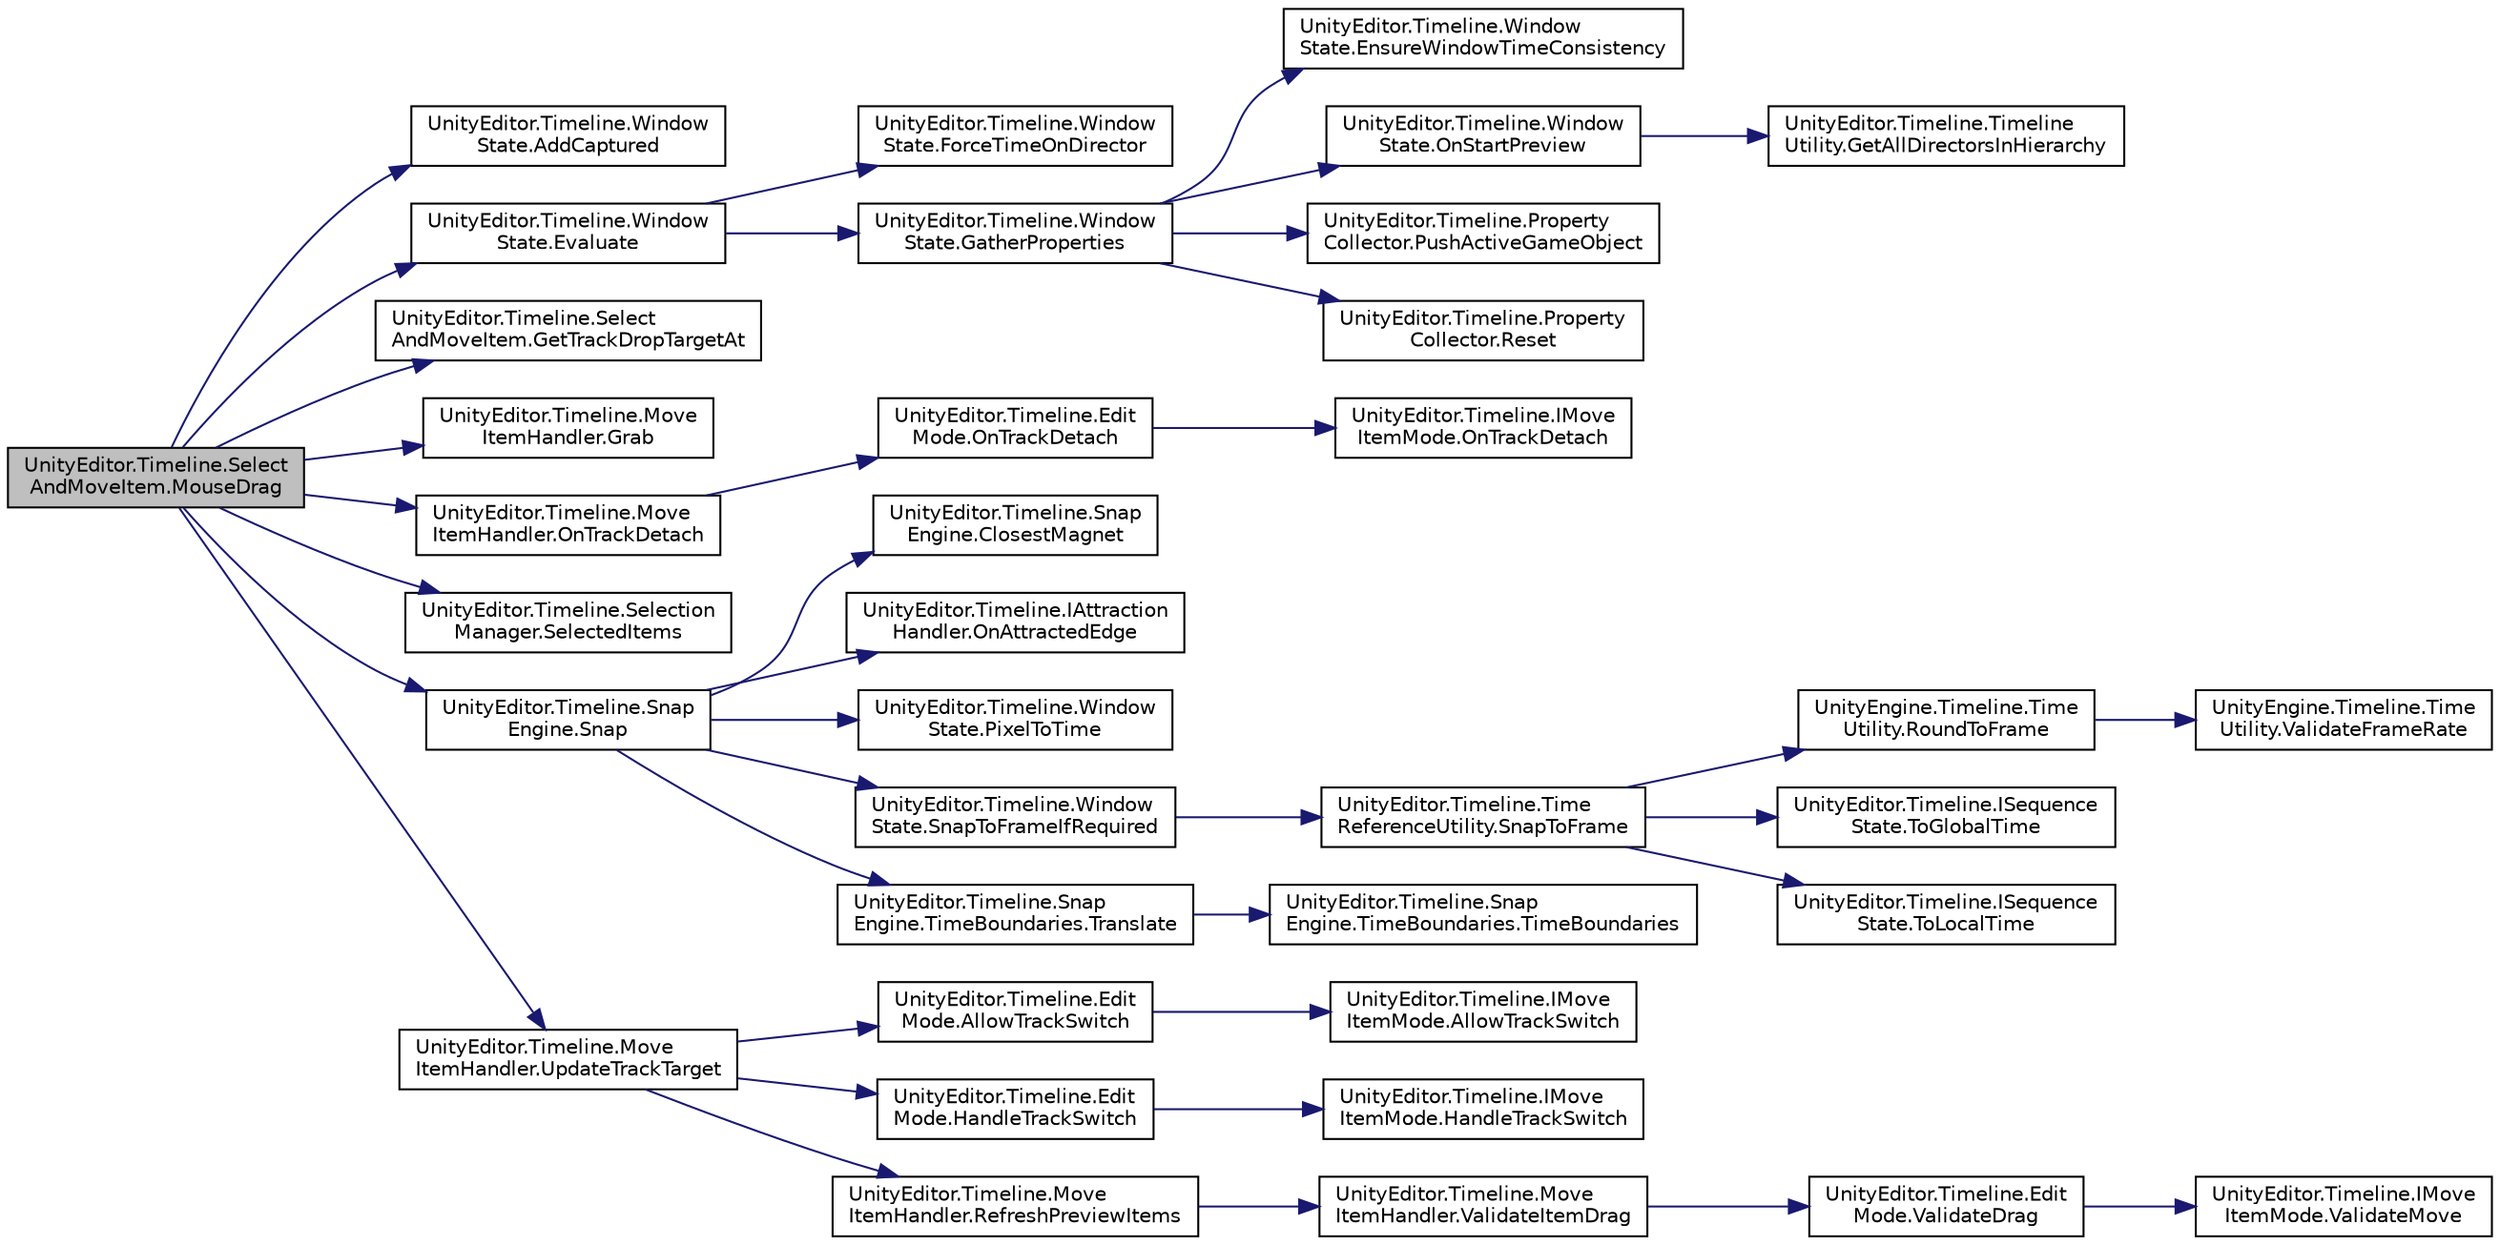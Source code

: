 digraph "UnityEditor.Timeline.SelectAndMoveItem.MouseDrag"
{
 // LATEX_PDF_SIZE
  edge [fontname="Helvetica",fontsize="10",labelfontname="Helvetica",labelfontsize="10"];
  node [fontname="Helvetica",fontsize="10",shape=record];
  rankdir="LR";
  Node1 [label="UnityEditor.Timeline.Select\lAndMoveItem.MouseDrag",height=0.2,width=0.4,color="black", fillcolor="grey75", style="filled", fontcolor="black",tooltip=" "];
  Node1 -> Node2 [color="midnightblue",fontsize="10",style="solid",fontname="Helvetica"];
  Node2 [label="UnityEditor.Timeline.Window\lState.AddCaptured",height=0.2,width=0.4,color="black", fillcolor="white", style="filled",URL="$class_unity_editor_1_1_timeline_1_1_window_state.html#aea2f15e02d1c279836c9147416a00fc8",tooltip=" "];
  Node1 -> Node3 [color="midnightblue",fontsize="10",style="solid",fontname="Helvetica"];
  Node3 [label="UnityEditor.Timeline.Window\lState.Evaluate",height=0.2,width=0.4,color="black", fillcolor="white", style="filled",URL="$class_unity_editor_1_1_timeline_1_1_window_state.html#ab469068a54205d03f681a4ca66919395",tooltip=" "];
  Node3 -> Node4 [color="midnightblue",fontsize="10",style="solid",fontname="Helvetica"];
  Node4 [label="UnityEditor.Timeline.Window\lState.ForceTimeOnDirector",height=0.2,width=0.4,color="black", fillcolor="white", style="filled",URL="$class_unity_editor_1_1_timeline_1_1_window_state.html#aea2333ae4710318917af92209b39eadb",tooltip=" "];
  Node3 -> Node5 [color="midnightblue",fontsize="10",style="solid",fontname="Helvetica"];
  Node5 [label="UnityEditor.Timeline.Window\lState.GatherProperties",height=0.2,width=0.4,color="black", fillcolor="white", style="filled",URL="$class_unity_editor_1_1_timeline_1_1_window_state.html#a1f9998b0966727995f7fae56654ae710",tooltip=" "];
  Node5 -> Node6 [color="midnightblue",fontsize="10",style="solid",fontname="Helvetica"];
  Node6 [label="UnityEditor.Timeline.Window\lState.EnsureWindowTimeConsistency",height=0.2,width=0.4,color="black", fillcolor="white", style="filled",URL="$class_unity_editor_1_1_timeline_1_1_window_state.html#a22b227f8710893c4e45421065796d931",tooltip=" "];
  Node5 -> Node7 [color="midnightblue",fontsize="10",style="solid",fontname="Helvetica"];
  Node7 [label="UnityEditor.Timeline.Window\lState.OnStartPreview",height=0.2,width=0.4,color="black", fillcolor="white", style="filled",URL="$class_unity_editor_1_1_timeline_1_1_window_state.html#a10d4234e15b07f830028514ffbac7205",tooltip=" "];
  Node7 -> Node8 [color="midnightblue",fontsize="10",style="solid",fontname="Helvetica"];
  Node8 [label="UnityEditor.Timeline.Timeline\lUtility.GetAllDirectorsInHierarchy",height=0.2,width=0.4,color="black", fillcolor="white", style="filled",URL="$class_unity_editor_1_1_timeline_1_1_timeline_utility.html#a5ae4869a533943c5c177538b837617f7",tooltip=" "];
  Node5 -> Node9 [color="midnightblue",fontsize="10",style="solid",fontname="Helvetica"];
  Node9 [label="UnityEditor.Timeline.Property\lCollector.PushActiveGameObject",height=0.2,width=0.4,color="black", fillcolor="white", style="filled",URL="$class_unity_editor_1_1_timeline_1_1_property_collector.html#ab5b227238401338388b6f4459dd5f27a",tooltip="Sets the active game object for subsequent property modifications."];
  Node5 -> Node10 [color="midnightblue",fontsize="10",style="solid",fontname="Helvetica"];
  Node10 [label="UnityEditor.Timeline.Property\lCollector.Reset",height=0.2,width=0.4,color="black", fillcolor="white", style="filled",URL="$class_unity_editor_1_1_timeline_1_1_property_collector.html#a71b18b03f8b8bd036a73a9c56ca7210e",tooltip=" "];
  Node1 -> Node11 [color="midnightblue",fontsize="10",style="solid",fontname="Helvetica"];
  Node11 [label="UnityEditor.Timeline.Select\lAndMoveItem.GetTrackDropTargetAt",height=0.2,width=0.4,color="black", fillcolor="white", style="filled",URL="$class_unity_editor_1_1_timeline_1_1_select_and_move_item.html#a4f7de9f5606733f437852e6c001c12c6",tooltip=" "];
  Node1 -> Node12 [color="midnightblue",fontsize="10",style="solid",fontname="Helvetica"];
  Node12 [label="UnityEditor.Timeline.Move\lItemHandler.Grab",height=0.2,width=0.4,color="black", fillcolor="white", style="filled",URL="$class_unity_editor_1_1_timeline_1_1_move_item_handler.html#a41063e72fac96982c4279b18b3d31933",tooltip=" "];
  Node1 -> Node13 [color="midnightblue",fontsize="10",style="solid",fontname="Helvetica"];
  Node13 [label="UnityEditor.Timeline.Move\lItemHandler.OnTrackDetach",height=0.2,width=0.4,color="black", fillcolor="white", style="filled",URL="$class_unity_editor_1_1_timeline_1_1_move_item_handler.html#a7b570643b67be7c901469b4add0dbb34",tooltip=" "];
  Node13 -> Node14 [color="midnightblue",fontsize="10",style="solid",fontname="Helvetica"];
  Node14 [label="UnityEditor.Timeline.Edit\lMode.OnTrackDetach",height=0.2,width=0.4,color="black", fillcolor="white", style="filled",URL="$class_unity_editor_1_1_timeline_1_1_edit_mode.html#aa7e178f0a7b3d1f74605d8dba74ab436",tooltip=" "];
  Node14 -> Node15 [color="midnightblue",fontsize="10",style="solid",fontname="Helvetica"];
  Node15 [label="UnityEditor.Timeline.IMove\lItemMode.OnTrackDetach",height=0.2,width=0.4,color="black", fillcolor="white", style="filled",URL="$interface_unity_editor_1_1_timeline_1_1_i_move_item_mode.html#a0e5e7a480ca73559980f1d4486d17d11",tooltip=" "];
  Node1 -> Node16 [color="midnightblue",fontsize="10",style="solid",fontname="Helvetica"];
  Node16 [label="UnityEditor.Timeline.Selection\lManager.SelectedItems",height=0.2,width=0.4,color="black", fillcolor="white", style="filled",URL="$class_unity_editor_1_1_timeline_1_1_selection_manager.html#abce25cf985bb918f83215c038a29abce",tooltip=" "];
  Node1 -> Node17 [color="midnightblue",fontsize="10",style="solid",fontname="Helvetica"];
  Node17 [label="UnityEditor.Timeline.Snap\lEngine.Snap",height=0.2,width=0.4,color="black", fillcolor="white", style="filled",URL="$class_unity_editor_1_1_timeline_1_1_snap_engine.html#a1c3e3807454a0740cc09637fb9bd18cf",tooltip=" "];
  Node17 -> Node18 [color="midnightblue",fontsize="10",style="solid",fontname="Helvetica"];
  Node18 [label="UnityEditor.Timeline.Snap\lEngine.ClosestMagnet",height=0.2,width=0.4,color="black", fillcolor="white", style="filled",URL="$class_unity_editor_1_1_timeline_1_1_snap_engine.html#ae8f5c379084ea39f7afda2d9470ebf4f",tooltip=" "];
  Node17 -> Node19 [color="midnightblue",fontsize="10",style="solid",fontname="Helvetica"];
  Node19 [label="UnityEditor.Timeline.IAttraction\lHandler.OnAttractedEdge",height=0.2,width=0.4,color="black", fillcolor="white", style="filled",URL="$interface_unity_editor_1_1_timeline_1_1_i_attraction_handler.html#aa40748de78d840f9425843788a6cf603",tooltip=" "];
  Node17 -> Node20 [color="midnightblue",fontsize="10",style="solid",fontname="Helvetica"];
  Node20 [label="UnityEditor.Timeline.Window\lState.PixelToTime",height=0.2,width=0.4,color="black", fillcolor="white", style="filled",URL="$class_unity_editor_1_1_timeline_1_1_window_state.html#a4f51264da0ea7a603a9d6efeecbe1f75",tooltip=" "];
  Node17 -> Node21 [color="midnightblue",fontsize="10",style="solid",fontname="Helvetica"];
  Node21 [label="UnityEditor.Timeline.Window\lState.SnapToFrameIfRequired",height=0.2,width=0.4,color="black", fillcolor="white", style="filled",URL="$class_unity_editor_1_1_timeline_1_1_window_state.html#a593ea4f713fdc3298c3fe686e822cbad",tooltip=" "];
  Node21 -> Node22 [color="midnightblue",fontsize="10",style="solid",fontname="Helvetica"];
  Node22 [label="UnityEditor.Timeline.Time\lReferenceUtility.SnapToFrame",height=0.2,width=0.4,color="black", fillcolor="white", style="filled",URL="$class_unity_editor_1_1_timeline_1_1_time_reference_utility.html#a5dd3151a2e6f26956ba7290034c1c47d",tooltip=" "];
  Node22 -> Node23 [color="midnightblue",fontsize="10",style="solid",fontname="Helvetica"];
  Node23 [label="UnityEngine.Timeline.Time\lUtility.RoundToFrame",height=0.2,width=0.4,color="black", fillcolor="white", style="filled",URL="$class_unity_engine_1_1_timeline_1_1_time_utility.html#ad48a823919b02af48ca5f6d97dab773b",tooltip=" "];
  Node23 -> Node24 [color="midnightblue",fontsize="10",style="solid",fontname="Helvetica"];
  Node24 [label="UnityEngine.Timeline.Time\lUtility.ValidateFrameRate",height=0.2,width=0.4,color="black", fillcolor="white", style="filled",URL="$class_unity_engine_1_1_timeline_1_1_time_utility.html#a08c330d0c8ec3b2d1331e41cb6d22917",tooltip=" "];
  Node22 -> Node25 [color="midnightblue",fontsize="10",style="solid",fontname="Helvetica"];
  Node25 [label="UnityEditor.Timeline.ISequence\lState.ToGlobalTime",height=0.2,width=0.4,color="black", fillcolor="white", style="filled",URL="$interface_unity_editor_1_1_timeline_1_1_i_sequence_state.html#a2d1921dec1efd2e0aea2a5234529eef0",tooltip=" "];
  Node22 -> Node26 [color="midnightblue",fontsize="10",style="solid",fontname="Helvetica"];
  Node26 [label="UnityEditor.Timeline.ISequence\lState.ToLocalTime",height=0.2,width=0.4,color="black", fillcolor="white", style="filled",URL="$interface_unity_editor_1_1_timeline_1_1_i_sequence_state.html#a44a18b7a7f2d366afa4f9b720552f3f8",tooltip=" "];
  Node17 -> Node27 [color="midnightblue",fontsize="10",style="solid",fontname="Helvetica"];
  Node27 [label="UnityEditor.Timeline.Snap\lEngine.TimeBoundaries.Translate",height=0.2,width=0.4,color="black", fillcolor="white", style="filled",URL="$struct_unity_editor_1_1_timeline_1_1_snap_engine_1_1_time_boundaries.html#a7f6b1e41a0698027bf2bb88b27fd88ea",tooltip=" "];
  Node27 -> Node28 [color="midnightblue",fontsize="10",style="solid",fontname="Helvetica"];
  Node28 [label="UnityEditor.Timeline.Snap\lEngine.TimeBoundaries.TimeBoundaries",height=0.2,width=0.4,color="black", fillcolor="white", style="filled",URL="$struct_unity_editor_1_1_timeline_1_1_snap_engine_1_1_time_boundaries.html#ab73d7954acb10ddf1adac2fef457f138",tooltip=" "];
  Node1 -> Node29 [color="midnightblue",fontsize="10",style="solid",fontname="Helvetica"];
  Node29 [label="UnityEditor.Timeline.Move\lItemHandler.UpdateTrackTarget",height=0.2,width=0.4,color="black", fillcolor="white", style="filled",URL="$class_unity_editor_1_1_timeline_1_1_move_item_handler.html#ab1639c22edd815e767d83be8a89c07cc",tooltip=" "];
  Node29 -> Node30 [color="midnightblue",fontsize="10",style="solid",fontname="Helvetica"];
  Node30 [label="UnityEditor.Timeline.Edit\lMode.AllowTrackSwitch",height=0.2,width=0.4,color="black", fillcolor="white", style="filled",URL="$class_unity_editor_1_1_timeline_1_1_edit_mode.html#a93a9f02b65c7db005f5354ba8964db37",tooltip=" "];
  Node30 -> Node31 [color="midnightblue",fontsize="10",style="solid",fontname="Helvetica"];
  Node31 [label="UnityEditor.Timeline.IMove\lItemMode.AllowTrackSwitch",height=0.2,width=0.4,color="black", fillcolor="white", style="filled",URL="$interface_unity_editor_1_1_timeline_1_1_i_move_item_mode.html#af62cf58c0128b04a5f1e06f7a8463bb8",tooltip=" "];
  Node29 -> Node32 [color="midnightblue",fontsize="10",style="solid",fontname="Helvetica"];
  Node32 [label="UnityEditor.Timeline.Edit\lMode.HandleTrackSwitch",height=0.2,width=0.4,color="black", fillcolor="white", style="filled",URL="$class_unity_editor_1_1_timeline_1_1_edit_mode.html#a06c40811a3c02e9da3bfd4e7d07e9771",tooltip=" "];
  Node32 -> Node33 [color="midnightblue",fontsize="10",style="solid",fontname="Helvetica"];
  Node33 [label="UnityEditor.Timeline.IMove\lItemMode.HandleTrackSwitch",height=0.2,width=0.4,color="black", fillcolor="white", style="filled",URL="$interface_unity_editor_1_1_timeline_1_1_i_move_item_mode.html#a7d52a6c12598b464fcc8cb6805892920",tooltip=" "];
  Node29 -> Node34 [color="midnightblue",fontsize="10",style="solid",fontname="Helvetica"];
  Node34 [label="UnityEditor.Timeline.Move\lItemHandler.RefreshPreviewItems",height=0.2,width=0.4,color="black", fillcolor="white", style="filled",URL="$class_unity_editor_1_1_timeline_1_1_move_item_handler.html#a5bd2232dc5b53e272c87bfc2444085d3",tooltip=" "];
  Node34 -> Node35 [color="midnightblue",fontsize="10",style="solid",fontname="Helvetica"];
  Node35 [label="UnityEditor.Timeline.Move\lItemHandler.ValidateItemDrag",height=0.2,width=0.4,color="black", fillcolor="white", style="filled",URL="$class_unity_editor_1_1_timeline_1_1_move_item_handler.html#ab9bd1c1c198cffb1dd29661437f67da7",tooltip=" "];
  Node35 -> Node36 [color="midnightblue",fontsize="10",style="solid",fontname="Helvetica"];
  Node36 [label="UnityEditor.Timeline.Edit\lMode.ValidateDrag",height=0.2,width=0.4,color="black", fillcolor="white", style="filled",URL="$class_unity_editor_1_1_timeline_1_1_edit_mode.html#ad29b94cb7c4603efa133f06259d101f9",tooltip=" "];
  Node36 -> Node37 [color="midnightblue",fontsize="10",style="solid",fontname="Helvetica"];
  Node37 [label="UnityEditor.Timeline.IMove\lItemMode.ValidateMove",height=0.2,width=0.4,color="black", fillcolor="white", style="filled",URL="$interface_unity_editor_1_1_timeline_1_1_i_move_item_mode.html#ac5d4037b688390e9731e82fc124f2a40",tooltip=" "];
}
